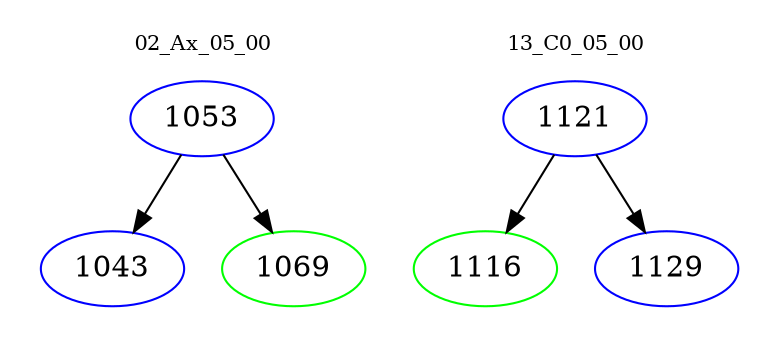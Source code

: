 digraph{
subgraph cluster_0 {
color = white
label = "02_Ax_05_00";
fontsize=10;
T0_1053 [label="1053", color="blue"]
T0_1053 -> T0_1043 [color="black"]
T0_1043 [label="1043", color="blue"]
T0_1053 -> T0_1069 [color="black"]
T0_1069 [label="1069", color="green"]
}
subgraph cluster_1 {
color = white
label = "13_C0_05_00";
fontsize=10;
T1_1121 [label="1121", color="blue"]
T1_1121 -> T1_1116 [color="black"]
T1_1116 [label="1116", color="green"]
T1_1121 -> T1_1129 [color="black"]
T1_1129 [label="1129", color="blue"]
}
}
